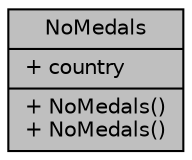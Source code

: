 digraph "NoMedals"
{
 // LATEX_PDF_SIZE
  edge [fontname="Helvetica",fontsize="10",labelfontname="Helvetica",labelfontsize="10"];
  node [fontname="Helvetica",fontsize="10",shape=record];
  Node1 [label="{NoMedals\n|+ country\l|+ NoMedals()\l+ NoMedals()\l}",height=0.2,width=0.4,color="black", fillcolor="grey75", style="filled", fontcolor="black",tooltip=" "];
}
